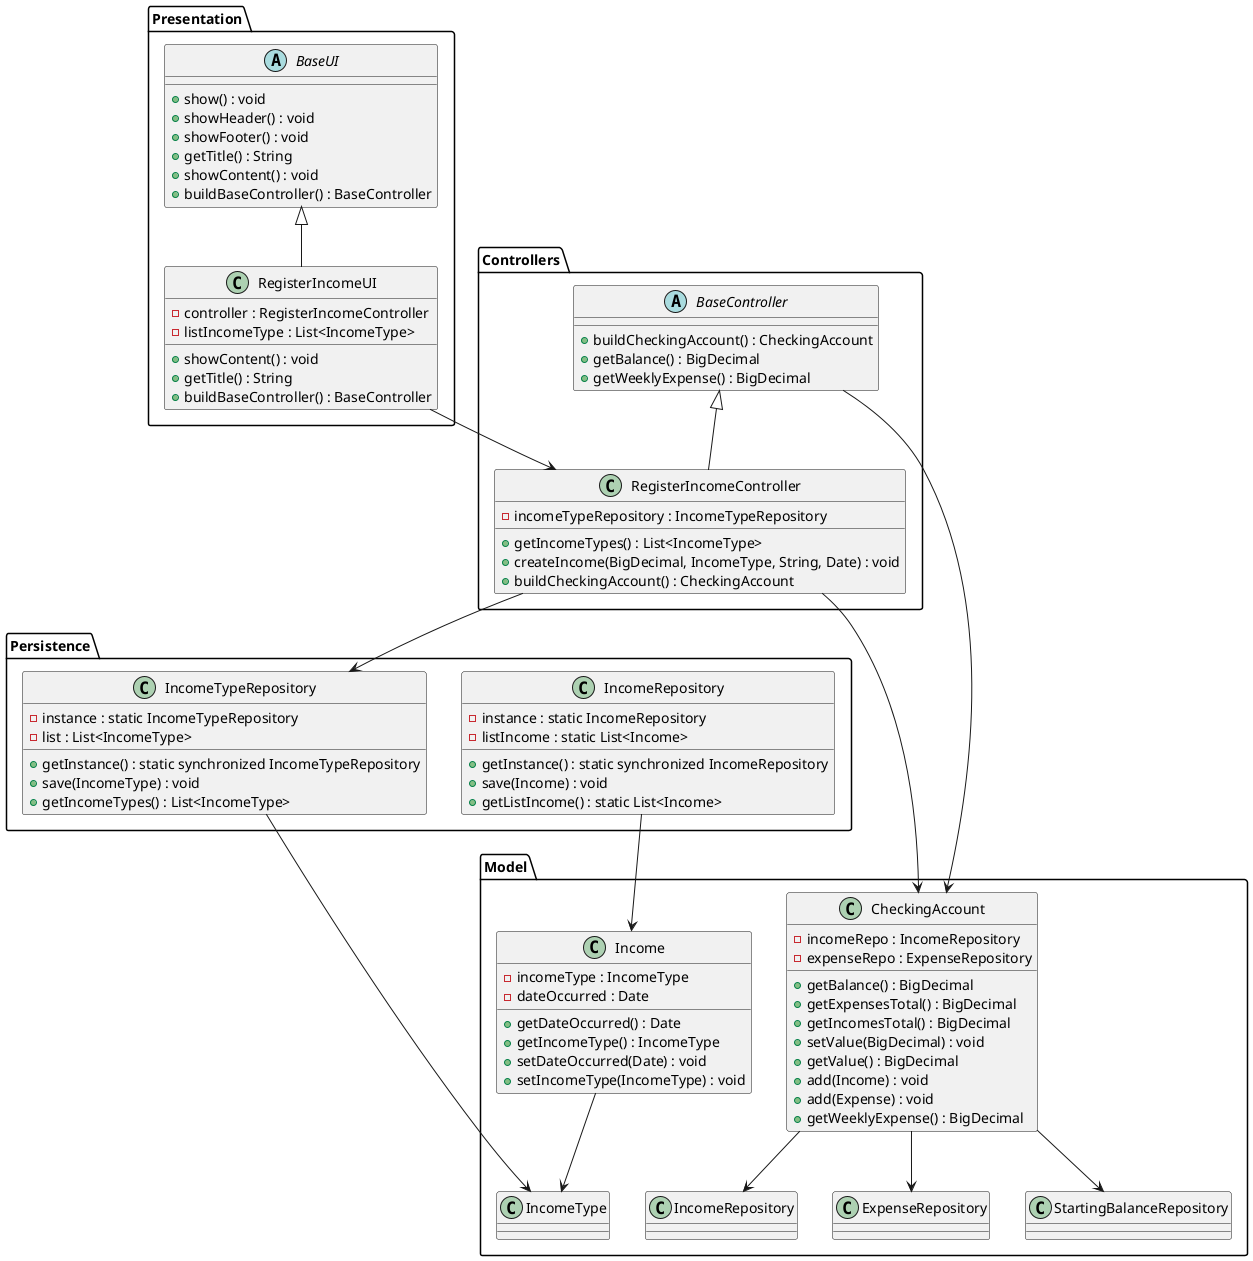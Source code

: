 @startuml

package Controllers {
    abstract class BaseController {
        +buildCheckingAccount() : CheckingAccount
        +getBalance() : BigDecimal
        +getWeeklyExpense() : BigDecimal
    }
    
    class RegisterIncomeController {
        -incomeTypeRepository : IncomeTypeRepository
        +getIncomeTypes() : List<IncomeType>
        +createIncome(BigDecimal, IncomeType, String, Date) : void
        +buildCheckingAccount() : CheckingAccount
    }
    
    BaseController <|-- RegisterIncomeController
}

package Presentation {
    abstract class BaseUI {
        +show() : void
        +showHeader() : void
        +showFooter() : void
        +getTitle() : String
        +showContent() : void
        +buildBaseController() : BaseController
    }
    
    class RegisterIncomeUI {
        -controller : RegisterIncomeController
        -listIncomeType : List<IncomeType>
        +showContent() : void
        +getTitle() : String
        +buildBaseController() : BaseController
    }
    
    BaseUI <|-- RegisterIncomeUI
}

package Model {
    class CheckingAccount {
        -incomeRepo : IncomeRepository
        -expenseRepo : ExpenseRepository
        +getBalance() : BigDecimal
        +getExpensesTotal() : BigDecimal
        +getIncomesTotal() : BigDecimal
        +setValue(BigDecimal) : void
        +getValue() : BigDecimal
        +add(Income) : void
        +add(Expense) : void
        +getWeeklyExpense() : BigDecimal
    }
    
    class Income {
        -incomeType : IncomeType
        -dateOccurred : Date
        +getDateOccurred() : Date
        +getIncomeType() : IncomeType
        +setDateOccurred(Date) : void
        +setIncomeType(IncomeType) : void
    }
    
    CheckingAccount --> IncomeRepository
    CheckingAccount --> ExpenseRepository
    CheckingAccount --> StartingBalanceRepository
    Income --> IncomeType
}

package Persistence {
    class IncomeRepository {
        -instance : static IncomeRepository
        -listIncome : static List<Income>
        +getInstance() : static synchronized IncomeRepository
        +save(Income) : void
        +getListIncome() : static List<Income>
    }
    
    class IncomeTypeRepository {
        -instance : static IncomeTypeRepository
        -list : List<IncomeType>
        +getInstance() : static synchronized IncomeTypeRepository
        +save(IncomeType) : void
        +getIncomeTypes() : List<IncomeType>
    }
    
    IncomeRepository --> Income
    IncomeTypeRepository --> IncomeType
}

BaseController --> CheckingAccount
RegisterIncomeController --> IncomeTypeRepository
RegisterIncomeController --> CheckingAccount
RegisterIncomeUI --> RegisterIncomeController

@enduml

